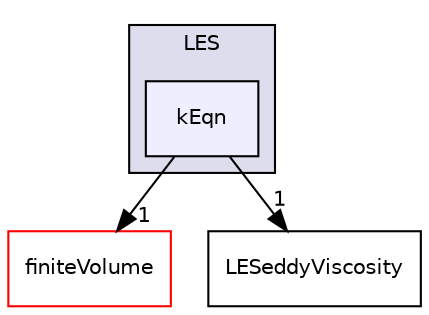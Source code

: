 digraph "src/TurbulenceModels/turbulenceModels/LES/kEqn" {
  bgcolor=transparent;
  compound=true
  node [ fontsize="10", fontname="Helvetica"];
  edge [ labelfontsize="10", labelfontname="Helvetica"];
  subgraph clusterdir_9fc1e48ca755258281286cef4f8e0bec {
    graph [ bgcolor="#ddddee", pencolor="black", label="LES" fontname="Helvetica", fontsize="10", URL="dir_9fc1e48ca755258281286cef4f8e0bec.html"]
  dir_61e67cff51192e923bf6f50b5df2c6f1 [shape=box, label="kEqn", style="filled", fillcolor="#eeeeff", pencolor="black", URL="dir_61e67cff51192e923bf6f50b5df2c6f1.html"];
  }
  dir_9bd15774b555cf7259a6fa18f99fe99b [shape=box label="finiteVolume" color="red" URL="dir_9bd15774b555cf7259a6fa18f99fe99b.html"];
  dir_59a443f63c1732c08799bcf8a4fd11ae [shape=box label="LESeddyViscosity" URL="dir_59a443f63c1732c08799bcf8a4fd11ae.html"];
  dir_61e67cff51192e923bf6f50b5df2c6f1->dir_9bd15774b555cf7259a6fa18f99fe99b [headlabel="1", labeldistance=1.5 headhref="dir_003071_000894.html"];
  dir_61e67cff51192e923bf6f50b5df2c6f1->dir_59a443f63c1732c08799bcf8a4fd11ae [headlabel="1", labeldistance=1.5 headhref="dir_003071_003080.html"];
}
